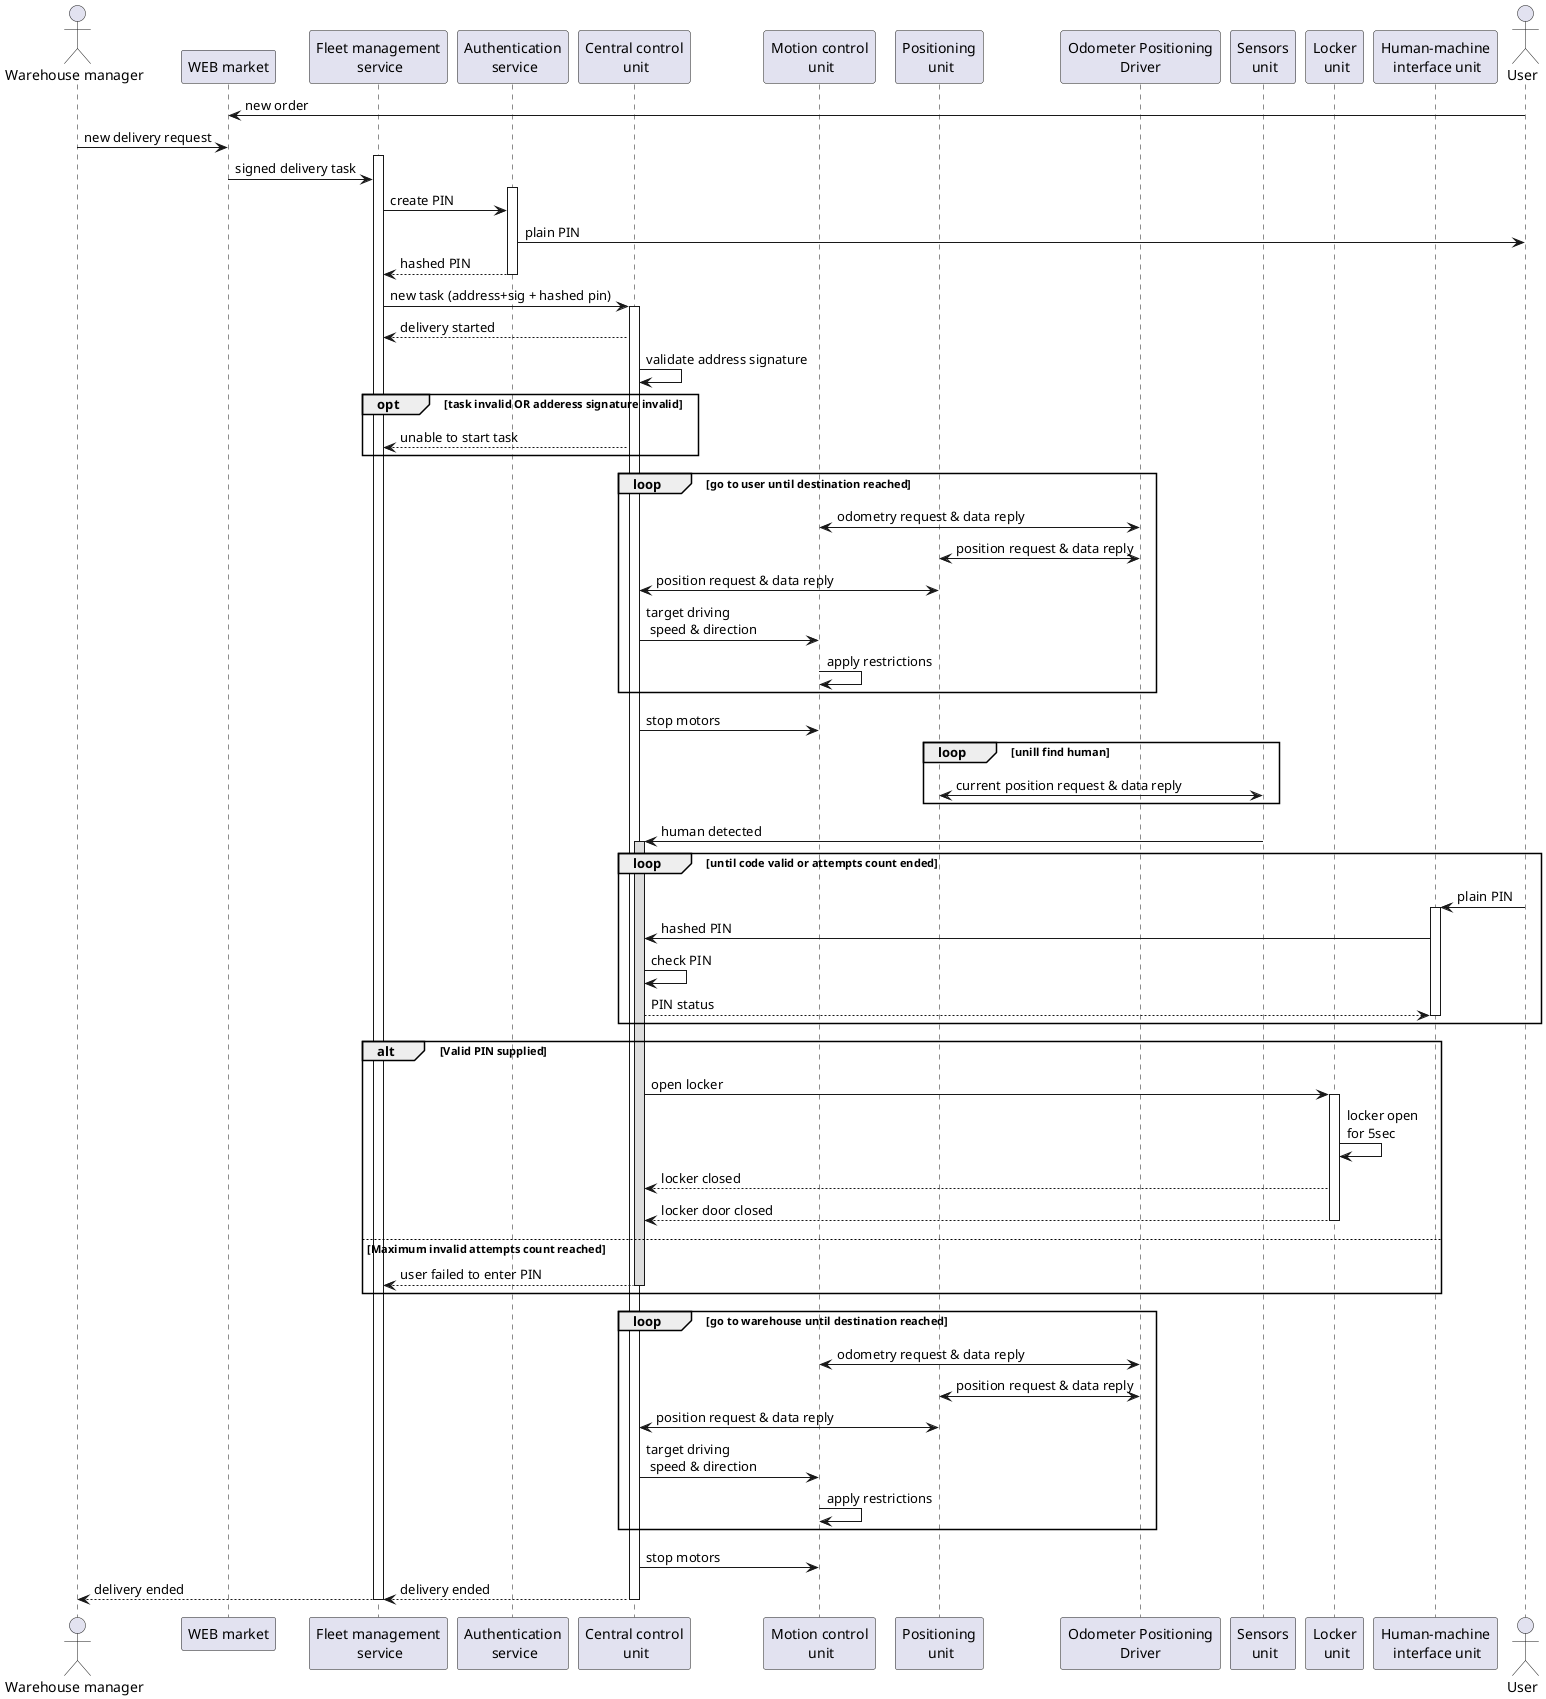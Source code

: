 @startuml
!pragma teoz true
'autonumber

actor "Warehouse manager" as WH
participant "WEB market" as STOR
participant "Fleet management\n service" as FMS
participant "Authentication\n service" as AS
participant "Central control\n unit" as CCU
participant "Motion control\n unit" as MCU
participant "Positioning\n unit" as PU
participant "Odometer Positioning\nDriver" as OPD
participant "Sensors\n unit" as SU
participant "Locker\n unit" as LU
participant "Human-machine\n interface unit" as HMI
actor "User" as User

User    -> STOR:      new order

WH      -> STOR:     new delivery request
activate FMS
STOR    -> FMS:     signed delivery task
activate AS
FMS     -> AS:      create PIN
AS      -> User:    plain PIN
AS     --> FMS:     hashed PIN
deactivate AS
FMS     -> CCU:      new task (address+sig + hashed pin)

activate CCU

CCU    --> FMS:      delivery started

CCU     -> CCU:     validate address signature
opt task invalid OR adderess signature invalid
CCU    --> FMS:      unable to start task
end opt

loop go to user until destination reached

MCU     <-> OPD:      odometry request & data reply
OPD     <-> PU:       position request & data reply
PU      <-> CCU:      position request & data reply
CCU     -> MCU:      target driving\n speed & direction
MCU     -> MCU:       apply restrictions

end


CCU     -> MCU:     stop motors


loop unill find human
PU      <-> SU:      current position request & data reply
end

SU      -> CCU:     human detected
activate CCU #DDDDDD


loop until code valid or attempts count ended
User    -> HMI:     plain PIN
activate HMI

HMI     -> CCU:     hashed PIN
CCU     -> CCU:     check PIN
CCU     --> HMI:     PIN status
deactivate HMI
end

alt Valid PIN supplied

CCU     -> LU:      open locker
activate LU
LU      -> LU:      locker open\nfor 5sec
LU     --> CCU:     locker closed
LU     --> CCU:     locker door closed
deactivate LU

else Maximum invalid attempts count reached

CCU    --> FMS:      user failed to enter PIN

deactivate CCU
end

loop go to warehouse until destination reached
MCU     <-> OPD:      odometry request & data reply
OPD     <-> PU:       position request & data reply
PU      <-> CCU:      position request & data reply
CCU     -> MCU:      target driving\n speed & direction
MCU     -> MCU:       apply restrictions
end

CCU     -> MCU:     stop motors

CCU     --> FMS:     delivery ended

deactivate CCU

&FMS    --> WH:     delivery ended

deactivate FMS


@enduml